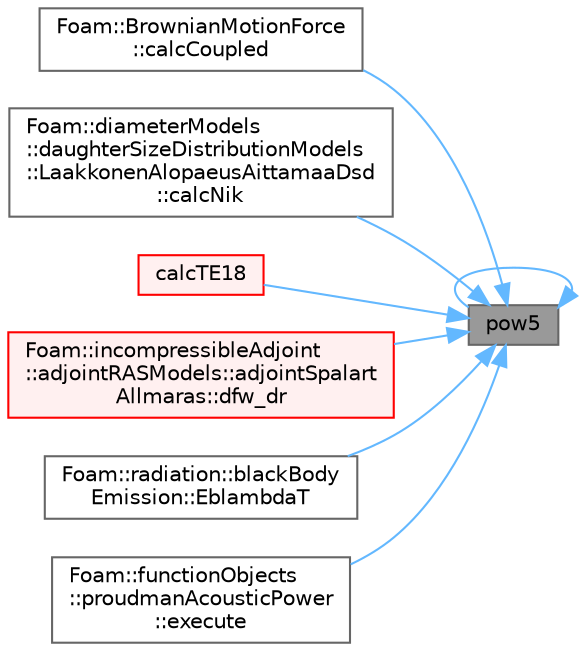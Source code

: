 digraph "pow5"
{
 // LATEX_PDF_SIZE
  bgcolor="transparent";
  edge [fontname=Helvetica,fontsize=10,labelfontname=Helvetica,labelfontsize=10];
  node [fontname=Helvetica,fontsize=10,shape=box,height=0.2,width=0.4];
  rankdir="RL";
  Node1 [id="Node000001",label="pow5",height=0.2,width=0.4,color="gray40", fillcolor="grey60", style="filled", fontcolor="black",tooltip=" "];
  Node1 -> Node2 [id="edge1_Node000001_Node000002",dir="back",color="steelblue1",style="solid",tooltip=" "];
  Node2 [id="Node000002",label="Foam::BrownianMotionForce\l::calcCoupled",height=0.2,width=0.4,color="grey40", fillcolor="white", style="filled",URL="$classFoam_1_1BrownianMotionForce.html#ae1091e3c91bc27bab0e37df1bc5c025e",tooltip=" "];
  Node1 -> Node3 [id="edge2_Node000001_Node000003",dir="back",color="steelblue1",style="solid",tooltip=" "];
  Node3 [id="Node000003",label="Foam::diameterModels\l::daughterSizeDistributionModels\l::LaakkonenAlopaeusAittamaaDsd\l::calcNik",height=0.2,width=0.4,color="grey40", fillcolor="white", style="filled",URL="$classFoam_1_1diameterModels_1_1daughterSizeDistributionModels_1_1LaakkonenAlopaeusAittamaaDsd.html#aa5bdd8b705a5c35a991629bb32ac00a8",tooltip=" "];
  Node1 -> Node4 [id="edge3_Node000001_Node000004",dir="back",color="steelblue1",style="solid",tooltip=" "];
  Node4 [id="Node000004",label="calcTE18",height=0.2,width=0.4,color="red", fillcolor="#FFF0F0", style="filled",URL="$namespaceFoam.html#a8352ab48fafb72dc17cb49c80089a86d",tooltip=" "];
  Node1 -> Node12 [id="edge4_Node000001_Node000012",dir="back",color="steelblue1",style="solid",tooltip=" "];
  Node12 [id="Node000012",label="Foam::incompressibleAdjoint\l::adjointRASModels::adjointSpalart\lAllmaras::dfw_dr",height=0.2,width=0.4,color="red", fillcolor="#FFF0F0", style="filled",URL="$classFoam_1_1incompressibleAdjoint_1_1adjointRASModels_1_1adjointSpalartAllmaras.html#a8ba52625f5e4a8682d1814ecdea329f1",tooltip=" "];
  Node1 -> Node18 [id="edge5_Node000001_Node000018",dir="back",color="steelblue1",style="solid",tooltip=" "];
  Node18 [id="Node000018",label="Foam::radiation::blackBody\lEmission::EblambdaT",height=0.2,width=0.4,color="grey40", fillcolor="white", style="filled",URL="$classFoam_1_1radiation_1_1blackBodyEmission.html#a4e52a39060526a6a5201ab8fc4760373",tooltip=" "];
  Node1 -> Node19 [id="edge6_Node000001_Node000019",dir="back",color="steelblue1",style="solid",tooltip=" "];
  Node19 [id="Node000019",label="Foam::functionObjects\l::proudmanAcousticPower\l::execute",height=0.2,width=0.4,color="grey40", fillcolor="white", style="filled",URL="$classFoam_1_1functionObjects_1_1proudmanAcousticPower.html#ae006844a02161d12182ab372ca5c257b",tooltip=" "];
  Node1 -> Node1 [id="edge7_Node000001_Node000001",dir="back",color="steelblue1",style="solid",tooltip=" "];
}
